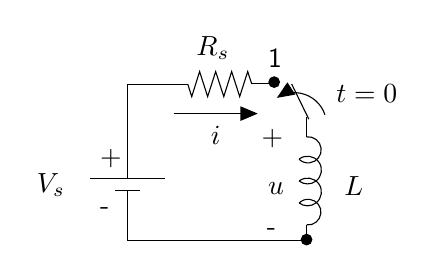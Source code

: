 \begin{tikzpicture}[y=-1cm]
\sf
\draw[black] (3.071,3.18) -- (3.02,3.022) -- (2.918,3.34) -- (2.816,3.022) -- (2.716,3.34) -- (2.613,3.022) -- (2.511,3.34) -- (2.409,3.022) -- (2.309,3.34) -- (2.258,3.18);
\filldraw[black] (3.767,5.156) circle (0.067cm);
\filldraw[black] (3.356,3.156) circle (0.067cm);
\draw[black] (3.078,3.178) -- (3.367,3.178);
\draw[black] (3.796,3.627) -- (3.578,3.18);
\draw[arrows=-triangle 45,black] (2.08,3.556) -- (3.147,3.556);
\path (0.822,4.556) node[text=black,anchor=base east] {$V_s$};
\path (3.333,3.956) node[text=black,anchor=base] {+};
\path (3.322,5.1) node[text=black,anchor=base] {-};
\path (3.367,2.967) node[text=black,anchor=base] {1};
\path (2.578,2.822) node[text=black,anchor=base] {$R_s$};
\path (3.38,4.578) node[text=black,anchor=base] {$u$};
\path (2.613,3.944) node[text=black,anchor=base] {$i$};
\path (4.124,4.6) node[text=black,anchor=base west] {$L$};
\draw[arrows=-triangle 45,black] (3.613,3.698) +(-18:0.408) arc (-18:-123:0.408);
\path (4.022,3.413) node[text=black,anchor=base west] {$t=0$};
\draw (3.787,4.016) +(-97:0.166) arc (-97:134:0.166);
\draw (3.78,4.273) +(-127:0.176) arc (-127:128:0.176);
\draw (3.78,4.551) +(-127:0.176) arc (-127:128:0.176);
\draw (3.787,4.807) +(97:0.163) arc (97:-134:0.163);
\draw (1.022,4.378) -- (1.973,4.378);
\draw (1.34,4.538) -- (1.656,4.538);
\draw (3.767,3.6) -- (3.767,3.851);
\draw (3.767,4.969) -- cycle;
\draw (3.767,4.969) -- (3.767,5.156);
\draw (2.256,3.184) -- (1.498,3.184) -- (1.498,3.778) -- (1.498,4.378);
\draw (1.498,4.529) -- (1.498,4.844) -- (1.498,5.167) -- (3.769,5.167);
\path (1.022,4.22) node[anchor=base west] {+};
\path (1.022,4.838) node[anchor=base west] {-};

\end{tikzpicture}%

%% Configure (x)emacs for this file ...
%% Local Variables:
%% mode: latex
%% End: